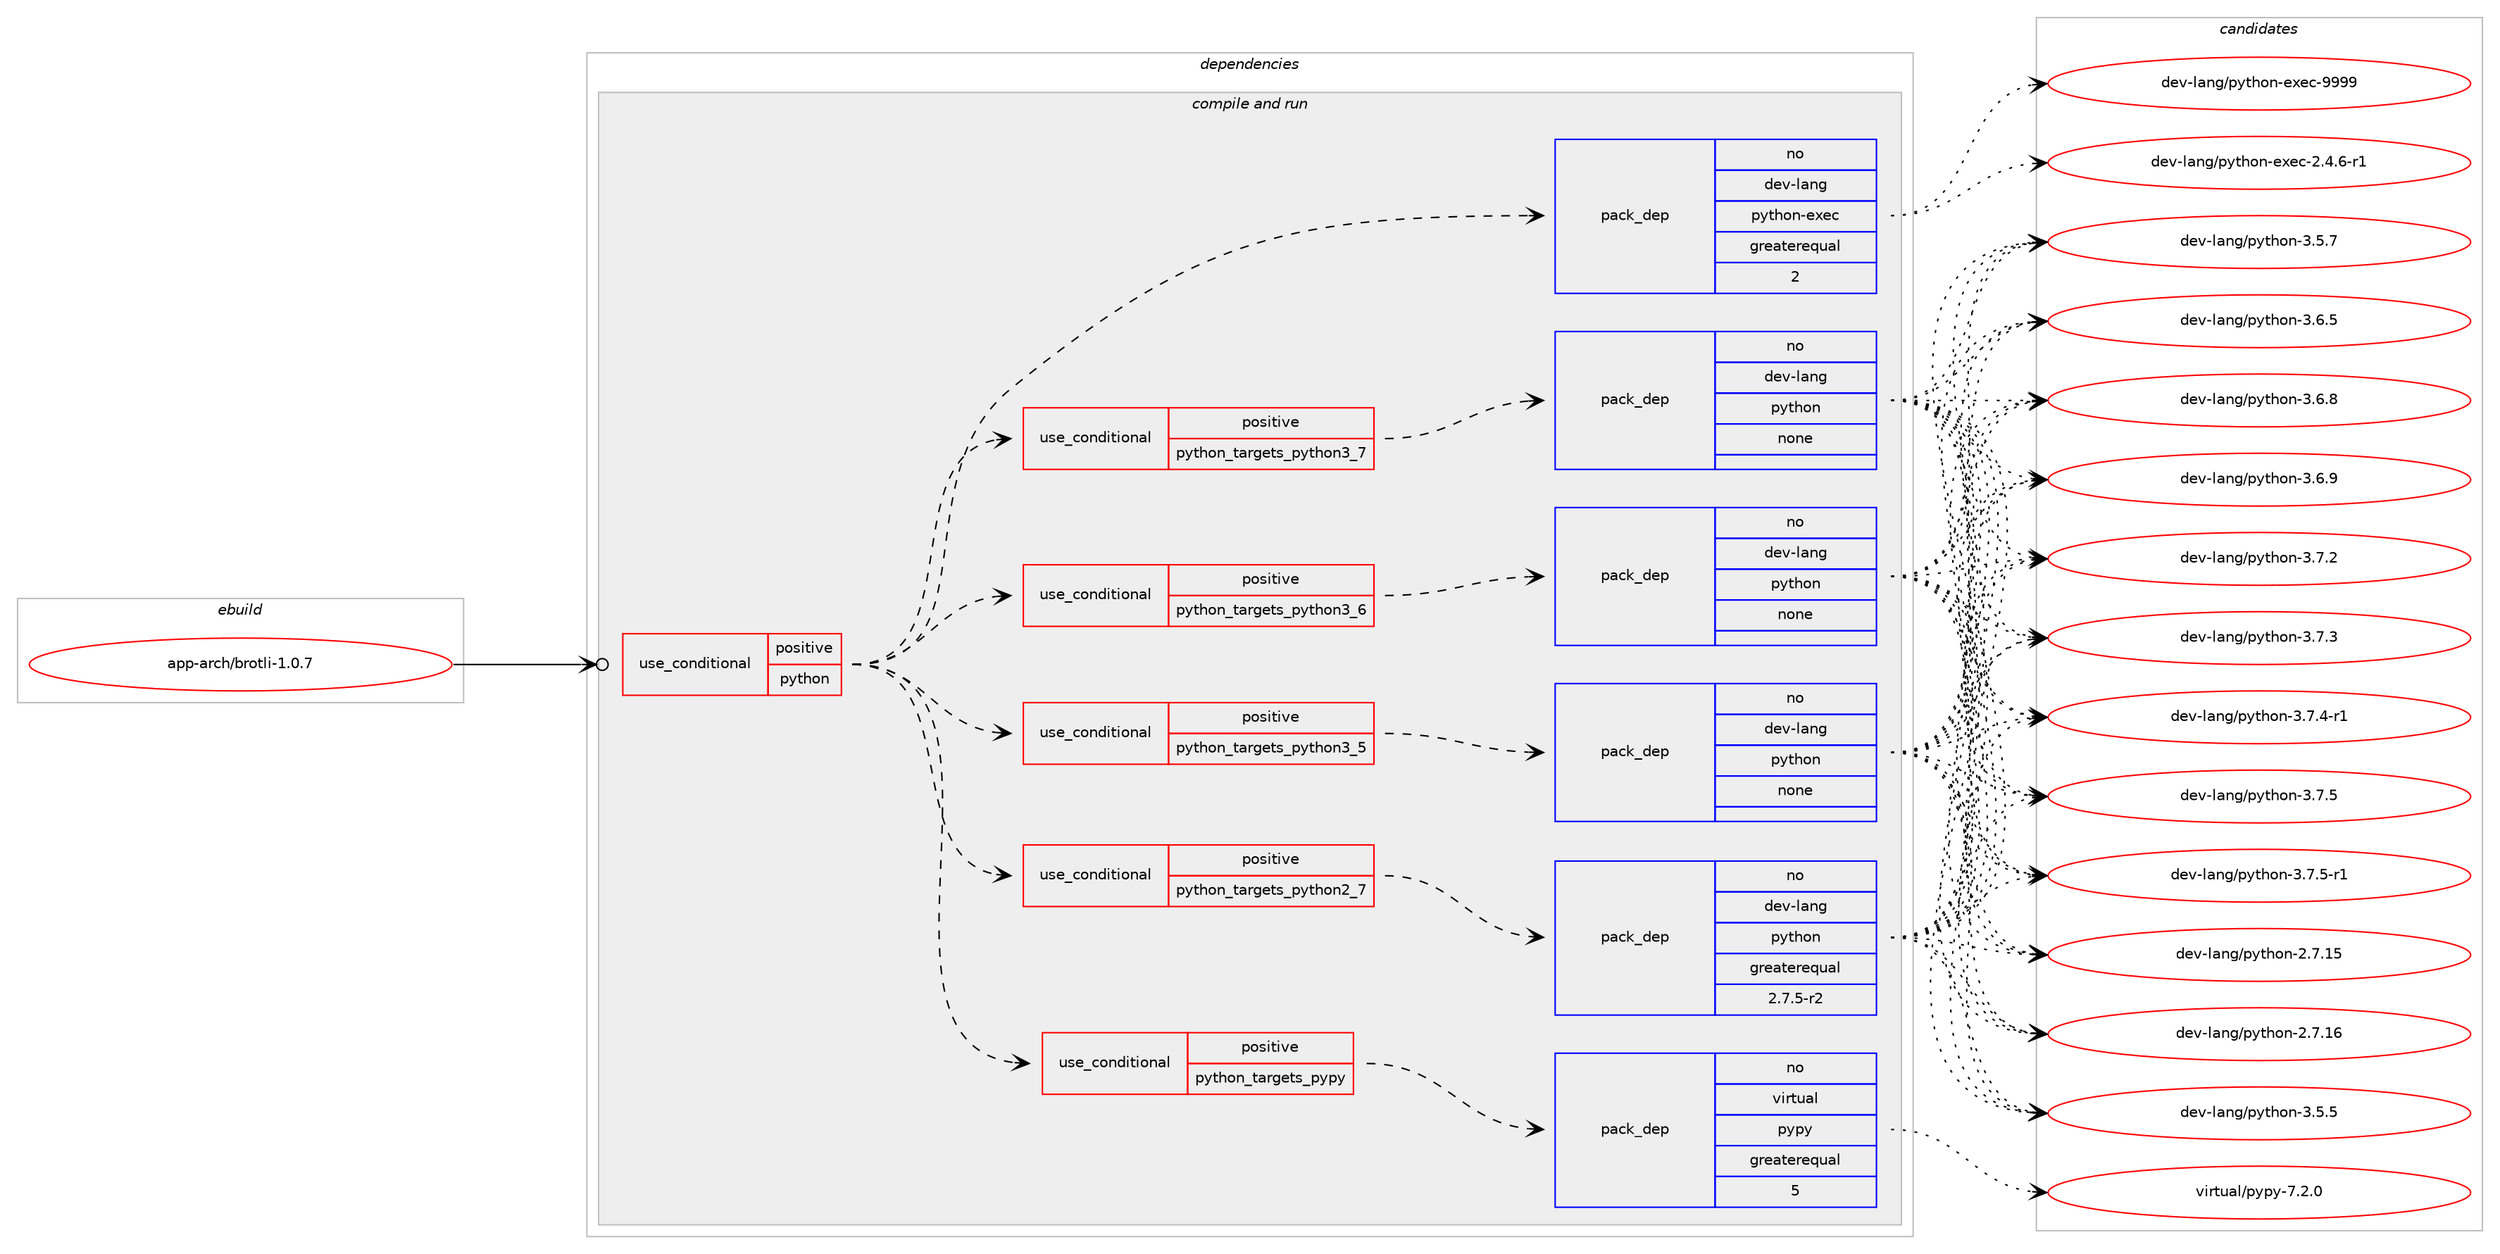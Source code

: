 digraph prolog {

# *************
# Graph options
# *************

newrank=true;
concentrate=true;
compound=true;
graph [rankdir=LR,fontname=Helvetica,fontsize=10,ranksep=1.5];#, ranksep=2.5, nodesep=0.2];
edge  [arrowhead=vee];
node  [fontname=Helvetica,fontsize=10];

# **********
# The ebuild
# **********

subgraph cluster_leftcol {
color=gray;
rank=same;
label=<<i>ebuild</i>>;
id [label="app-arch/brotli-1.0.7", color=red, width=4, href="../app-arch/brotli-1.0.7.svg"];
}

# ****************
# The dependencies
# ****************

subgraph cluster_midcol {
color=gray;
label=<<i>dependencies</i>>;
subgraph cluster_compile {
fillcolor="#eeeeee";
style=filled;
label=<<i>compile</i>>;
}
subgraph cluster_compileandrun {
fillcolor="#eeeeee";
style=filled;
label=<<i>compile and run</i>>;
subgraph cond112587 {
dependency472318 [label=<<TABLE BORDER="0" CELLBORDER="1" CELLSPACING="0" CELLPADDING="4"><TR><TD ROWSPAN="3" CELLPADDING="10">use_conditional</TD></TR><TR><TD>positive</TD></TR><TR><TD>python</TD></TR></TABLE>>, shape=none, color=red];
subgraph cond112588 {
dependency472319 [label=<<TABLE BORDER="0" CELLBORDER="1" CELLSPACING="0" CELLPADDING="4"><TR><TD ROWSPAN="3" CELLPADDING="10">use_conditional</TD></TR><TR><TD>positive</TD></TR><TR><TD>python_targets_pypy</TD></TR></TABLE>>, shape=none, color=red];
subgraph pack351158 {
dependency472320 [label=<<TABLE BORDER="0" CELLBORDER="1" CELLSPACING="0" CELLPADDING="4" WIDTH="220"><TR><TD ROWSPAN="6" CELLPADDING="30">pack_dep</TD></TR><TR><TD WIDTH="110">no</TD></TR><TR><TD>virtual</TD></TR><TR><TD>pypy</TD></TR><TR><TD>greaterequal</TD></TR><TR><TD>5</TD></TR></TABLE>>, shape=none, color=blue];
}
dependency472319:e -> dependency472320:w [weight=20,style="dashed",arrowhead="vee"];
}
dependency472318:e -> dependency472319:w [weight=20,style="dashed",arrowhead="vee"];
subgraph cond112589 {
dependency472321 [label=<<TABLE BORDER="0" CELLBORDER="1" CELLSPACING="0" CELLPADDING="4"><TR><TD ROWSPAN="3" CELLPADDING="10">use_conditional</TD></TR><TR><TD>positive</TD></TR><TR><TD>python_targets_python2_7</TD></TR></TABLE>>, shape=none, color=red];
subgraph pack351159 {
dependency472322 [label=<<TABLE BORDER="0" CELLBORDER="1" CELLSPACING="0" CELLPADDING="4" WIDTH="220"><TR><TD ROWSPAN="6" CELLPADDING="30">pack_dep</TD></TR><TR><TD WIDTH="110">no</TD></TR><TR><TD>dev-lang</TD></TR><TR><TD>python</TD></TR><TR><TD>greaterequal</TD></TR><TR><TD>2.7.5-r2</TD></TR></TABLE>>, shape=none, color=blue];
}
dependency472321:e -> dependency472322:w [weight=20,style="dashed",arrowhead="vee"];
}
dependency472318:e -> dependency472321:w [weight=20,style="dashed",arrowhead="vee"];
subgraph cond112590 {
dependency472323 [label=<<TABLE BORDER="0" CELLBORDER="1" CELLSPACING="0" CELLPADDING="4"><TR><TD ROWSPAN="3" CELLPADDING="10">use_conditional</TD></TR><TR><TD>positive</TD></TR><TR><TD>python_targets_python3_5</TD></TR></TABLE>>, shape=none, color=red];
subgraph pack351160 {
dependency472324 [label=<<TABLE BORDER="0" CELLBORDER="1" CELLSPACING="0" CELLPADDING="4" WIDTH="220"><TR><TD ROWSPAN="6" CELLPADDING="30">pack_dep</TD></TR><TR><TD WIDTH="110">no</TD></TR><TR><TD>dev-lang</TD></TR><TR><TD>python</TD></TR><TR><TD>none</TD></TR><TR><TD></TD></TR></TABLE>>, shape=none, color=blue];
}
dependency472323:e -> dependency472324:w [weight=20,style="dashed",arrowhead="vee"];
}
dependency472318:e -> dependency472323:w [weight=20,style="dashed",arrowhead="vee"];
subgraph cond112591 {
dependency472325 [label=<<TABLE BORDER="0" CELLBORDER="1" CELLSPACING="0" CELLPADDING="4"><TR><TD ROWSPAN="3" CELLPADDING="10">use_conditional</TD></TR><TR><TD>positive</TD></TR><TR><TD>python_targets_python3_6</TD></TR></TABLE>>, shape=none, color=red];
subgraph pack351161 {
dependency472326 [label=<<TABLE BORDER="0" CELLBORDER="1" CELLSPACING="0" CELLPADDING="4" WIDTH="220"><TR><TD ROWSPAN="6" CELLPADDING="30">pack_dep</TD></TR><TR><TD WIDTH="110">no</TD></TR><TR><TD>dev-lang</TD></TR><TR><TD>python</TD></TR><TR><TD>none</TD></TR><TR><TD></TD></TR></TABLE>>, shape=none, color=blue];
}
dependency472325:e -> dependency472326:w [weight=20,style="dashed",arrowhead="vee"];
}
dependency472318:e -> dependency472325:w [weight=20,style="dashed",arrowhead="vee"];
subgraph cond112592 {
dependency472327 [label=<<TABLE BORDER="0" CELLBORDER="1" CELLSPACING="0" CELLPADDING="4"><TR><TD ROWSPAN="3" CELLPADDING="10">use_conditional</TD></TR><TR><TD>positive</TD></TR><TR><TD>python_targets_python3_7</TD></TR></TABLE>>, shape=none, color=red];
subgraph pack351162 {
dependency472328 [label=<<TABLE BORDER="0" CELLBORDER="1" CELLSPACING="0" CELLPADDING="4" WIDTH="220"><TR><TD ROWSPAN="6" CELLPADDING="30">pack_dep</TD></TR><TR><TD WIDTH="110">no</TD></TR><TR><TD>dev-lang</TD></TR><TR><TD>python</TD></TR><TR><TD>none</TD></TR><TR><TD></TD></TR></TABLE>>, shape=none, color=blue];
}
dependency472327:e -> dependency472328:w [weight=20,style="dashed",arrowhead="vee"];
}
dependency472318:e -> dependency472327:w [weight=20,style="dashed",arrowhead="vee"];
subgraph pack351163 {
dependency472329 [label=<<TABLE BORDER="0" CELLBORDER="1" CELLSPACING="0" CELLPADDING="4" WIDTH="220"><TR><TD ROWSPAN="6" CELLPADDING="30">pack_dep</TD></TR><TR><TD WIDTH="110">no</TD></TR><TR><TD>dev-lang</TD></TR><TR><TD>python-exec</TD></TR><TR><TD>greaterequal</TD></TR><TR><TD>2</TD></TR></TABLE>>, shape=none, color=blue];
}
dependency472318:e -> dependency472329:w [weight=20,style="dashed",arrowhead="vee"];
}
id:e -> dependency472318:w [weight=20,style="solid",arrowhead="odotvee"];
}
subgraph cluster_run {
fillcolor="#eeeeee";
style=filled;
label=<<i>run</i>>;
}
}

# **************
# The candidates
# **************

subgraph cluster_choices {
rank=same;
color=gray;
label=<<i>candidates</i>>;

subgraph choice351158 {
color=black;
nodesep=1;
choice1181051141161179710847112121112121455546504648 [label="virtual/pypy-7.2.0", color=red, width=4,href="../virtual/pypy-7.2.0.svg"];
dependency472320:e -> choice1181051141161179710847112121112121455546504648:w [style=dotted,weight="100"];
}
subgraph choice351159 {
color=black;
nodesep=1;
choice10010111845108971101034711212111610411111045504655464953 [label="dev-lang/python-2.7.15", color=red, width=4,href="../dev-lang/python-2.7.15.svg"];
choice10010111845108971101034711212111610411111045504655464954 [label="dev-lang/python-2.7.16", color=red, width=4,href="../dev-lang/python-2.7.16.svg"];
choice100101118451089711010347112121116104111110455146534653 [label="dev-lang/python-3.5.5", color=red, width=4,href="../dev-lang/python-3.5.5.svg"];
choice100101118451089711010347112121116104111110455146534655 [label="dev-lang/python-3.5.7", color=red, width=4,href="../dev-lang/python-3.5.7.svg"];
choice100101118451089711010347112121116104111110455146544653 [label="dev-lang/python-3.6.5", color=red, width=4,href="../dev-lang/python-3.6.5.svg"];
choice100101118451089711010347112121116104111110455146544656 [label="dev-lang/python-3.6.8", color=red, width=4,href="../dev-lang/python-3.6.8.svg"];
choice100101118451089711010347112121116104111110455146544657 [label="dev-lang/python-3.6.9", color=red, width=4,href="../dev-lang/python-3.6.9.svg"];
choice100101118451089711010347112121116104111110455146554650 [label="dev-lang/python-3.7.2", color=red, width=4,href="../dev-lang/python-3.7.2.svg"];
choice100101118451089711010347112121116104111110455146554651 [label="dev-lang/python-3.7.3", color=red, width=4,href="../dev-lang/python-3.7.3.svg"];
choice1001011184510897110103471121211161041111104551465546524511449 [label="dev-lang/python-3.7.4-r1", color=red, width=4,href="../dev-lang/python-3.7.4-r1.svg"];
choice100101118451089711010347112121116104111110455146554653 [label="dev-lang/python-3.7.5", color=red, width=4,href="../dev-lang/python-3.7.5.svg"];
choice1001011184510897110103471121211161041111104551465546534511449 [label="dev-lang/python-3.7.5-r1", color=red, width=4,href="../dev-lang/python-3.7.5-r1.svg"];
dependency472322:e -> choice10010111845108971101034711212111610411111045504655464953:w [style=dotted,weight="100"];
dependency472322:e -> choice10010111845108971101034711212111610411111045504655464954:w [style=dotted,weight="100"];
dependency472322:e -> choice100101118451089711010347112121116104111110455146534653:w [style=dotted,weight="100"];
dependency472322:e -> choice100101118451089711010347112121116104111110455146534655:w [style=dotted,weight="100"];
dependency472322:e -> choice100101118451089711010347112121116104111110455146544653:w [style=dotted,weight="100"];
dependency472322:e -> choice100101118451089711010347112121116104111110455146544656:w [style=dotted,weight="100"];
dependency472322:e -> choice100101118451089711010347112121116104111110455146544657:w [style=dotted,weight="100"];
dependency472322:e -> choice100101118451089711010347112121116104111110455146554650:w [style=dotted,weight="100"];
dependency472322:e -> choice100101118451089711010347112121116104111110455146554651:w [style=dotted,weight="100"];
dependency472322:e -> choice1001011184510897110103471121211161041111104551465546524511449:w [style=dotted,weight="100"];
dependency472322:e -> choice100101118451089711010347112121116104111110455146554653:w [style=dotted,weight="100"];
dependency472322:e -> choice1001011184510897110103471121211161041111104551465546534511449:w [style=dotted,weight="100"];
}
subgraph choice351160 {
color=black;
nodesep=1;
choice10010111845108971101034711212111610411111045504655464953 [label="dev-lang/python-2.7.15", color=red, width=4,href="../dev-lang/python-2.7.15.svg"];
choice10010111845108971101034711212111610411111045504655464954 [label="dev-lang/python-2.7.16", color=red, width=4,href="../dev-lang/python-2.7.16.svg"];
choice100101118451089711010347112121116104111110455146534653 [label="dev-lang/python-3.5.5", color=red, width=4,href="../dev-lang/python-3.5.5.svg"];
choice100101118451089711010347112121116104111110455146534655 [label="dev-lang/python-3.5.7", color=red, width=4,href="../dev-lang/python-3.5.7.svg"];
choice100101118451089711010347112121116104111110455146544653 [label="dev-lang/python-3.6.5", color=red, width=4,href="../dev-lang/python-3.6.5.svg"];
choice100101118451089711010347112121116104111110455146544656 [label="dev-lang/python-3.6.8", color=red, width=4,href="../dev-lang/python-3.6.8.svg"];
choice100101118451089711010347112121116104111110455146544657 [label="dev-lang/python-3.6.9", color=red, width=4,href="../dev-lang/python-3.6.9.svg"];
choice100101118451089711010347112121116104111110455146554650 [label="dev-lang/python-3.7.2", color=red, width=4,href="../dev-lang/python-3.7.2.svg"];
choice100101118451089711010347112121116104111110455146554651 [label="dev-lang/python-3.7.3", color=red, width=4,href="../dev-lang/python-3.7.3.svg"];
choice1001011184510897110103471121211161041111104551465546524511449 [label="dev-lang/python-3.7.4-r1", color=red, width=4,href="../dev-lang/python-3.7.4-r1.svg"];
choice100101118451089711010347112121116104111110455146554653 [label="dev-lang/python-3.7.5", color=red, width=4,href="../dev-lang/python-3.7.5.svg"];
choice1001011184510897110103471121211161041111104551465546534511449 [label="dev-lang/python-3.7.5-r1", color=red, width=4,href="../dev-lang/python-3.7.5-r1.svg"];
dependency472324:e -> choice10010111845108971101034711212111610411111045504655464953:w [style=dotted,weight="100"];
dependency472324:e -> choice10010111845108971101034711212111610411111045504655464954:w [style=dotted,weight="100"];
dependency472324:e -> choice100101118451089711010347112121116104111110455146534653:w [style=dotted,weight="100"];
dependency472324:e -> choice100101118451089711010347112121116104111110455146534655:w [style=dotted,weight="100"];
dependency472324:e -> choice100101118451089711010347112121116104111110455146544653:w [style=dotted,weight="100"];
dependency472324:e -> choice100101118451089711010347112121116104111110455146544656:w [style=dotted,weight="100"];
dependency472324:e -> choice100101118451089711010347112121116104111110455146544657:w [style=dotted,weight="100"];
dependency472324:e -> choice100101118451089711010347112121116104111110455146554650:w [style=dotted,weight="100"];
dependency472324:e -> choice100101118451089711010347112121116104111110455146554651:w [style=dotted,weight="100"];
dependency472324:e -> choice1001011184510897110103471121211161041111104551465546524511449:w [style=dotted,weight="100"];
dependency472324:e -> choice100101118451089711010347112121116104111110455146554653:w [style=dotted,weight="100"];
dependency472324:e -> choice1001011184510897110103471121211161041111104551465546534511449:w [style=dotted,weight="100"];
}
subgraph choice351161 {
color=black;
nodesep=1;
choice10010111845108971101034711212111610411111045504655464953 [label="dev-lang/python-2.7.15", color=red, width=4,href="../dev-lang/python-2.7.15.svg"];
choice10010111845108971101034711212111610411111045504655464954 [label="dev-lang/python-2.7.16", color=red, width=4,href="../dev-lang/python-2.7.16.svg"];
choice100101118451089711010347112121116104111110455146534653 [label="dev-lang/python-3.5.5", color=red, width=4,href="../dev-lang/python-3.5.5.svg"];
choice100101118451089711010347112121116104111110455146534655 [label="dev-lang/python-3.5.7", color=red, width=4,href="../dev-lang/python-3.5.7.svg"];
choice100101118451089711010347112121116104111110455146544653 [label="dev-lang/python-3.6.5", color=red, width=4,href="../dev-lang/python-3.6.5.svg"];
choice100101118451089711010347112121116104111110455146544656 [label="dev-lang/python-3.6.8", color=red, width=4,href="../dev-lang/python-3.6.8.svg"];
choice100101118451089711010347112121116104111110455146544657 [label="dev-lang/python-3.6.9", color=red, width=4,href="../dev-lang/python-3.6.9.svg"];
choice100101118451089711010347112121116104111110455146554650 [label="dev-lang/python-3.7.2", color=red, width=4,href="../dev-lang/python-3.7.2.svg"];
choice100101118451089711010347112121116104111110455146554651 [label="dev-lang/python-3.7.3", color=red, width=4,href="../dev-lang/python-3.7.3.svg"];
choice1001011184510897110103471121211161041111104551465546524511449 [label="dev-lang/python-3.7.4-r1", color=red, width=4,href="../dev-lang/python-3.7.4-r1.svg"];
choice100101118451089711010347112121116104111110455146554653 [label="dev-lang/python-3.7.5", color=red, width=4,href="../dev-lang/python-3.7.5.svg"];
choice1001011184510897110103471121211161041111104551465546534511449 [label="dev-lang/python-3.7.5-r1", color=red, width=4,href="../dev-lang/python-3.7.5-r1.svg"];
dependency472326:e -> choice10010111845108971101034711212111610411111045504655464953:w [style=dotted,weight="100"];
dependency472326:e -> choice10010111845108971101034711212111610411111045504655464954:w [style=dotted,weight="100"];
dependency472326:e -> choice100101118451089711010347112121116104111110455146534653:w [style=dotted,weight="100"];
dependency472326:e -> choice100101118451089711010347112121116104111110455146534655:w [style=dotted,weight="100"];
dependency472326:e -> choice100101118451089711010347112121116104111110455146544653:w [style=dotted,weight="100"];
dependency472326:e -> choice100101118451089711010347112121116104111110455146544656:w [style=dotted,weight="100"];
dependency472326:e -> choice100101118451089711010347112121116104111110455146544657:w [style=dotted,weight="100"];
dependency472326:e -> choice100101118451089711010347112121116104111110455146554650:w [style=dotted,weight="100"];
dependency472326:e -> choice100101118451089711010347112121116104111110455146554651:w [style=dotted,weight="100"];
dependency472326:e -> choice1001011184510897110103471121211161041111104551465546524511449:w [style=dotted,weight="100"];
dependency472326:e -> choice100101118451089711010347112121116104111110455146554653:w [style=dotted,weight="100"];
dependency472326:e -> choice1001011184510897110103471121211161041111104551465546534511449:w [style=dotted,weight="100"];
}
subgraph choice351162 {
color=black;
nodesep=1;
choice10010111845108971101034711212111610411111045504655464953 [label="dev-lang/python-2.7.15", color=red, width=4,href="../dev-lang/python-2.7.15.svg"];
choice10010111845108971101034711212111610411111045504655464954 [label="dev-lang/python-2.7.16", color=red, width=4,href="../dev-lang/python-2.7.16.svg"];
choice100101118451089711010347112121116104111110455146534653 [label="dev-lang/python-3.5.5", color=red, width=4,href="../dev-lang/python-3.5.5.svg"];
choice100101118451089711010347112121116104111110455146534655 [label="dev-lang/python-3.5.7", color=red, width=4,href="../dev-lang/python-3.5.7.svg"];
choice100101118451089711010347112121116104111110455146544653 [label="dev-lang/python-3.6.5", color=red, width=4,href="../dev-lang/python-3.6.5.svg"];
choice100101118451089711010347112121116104111110455146544656 [label="dev-lang/python-3.6.8", color=red, width=4,href="../dev-lang/python-3.6.8.svg"];
choice100101118451089711010347112121116104111110455146544657 [label="dev-lang/python-3.6.9", color=red, width=4,href="../dev-lang/python-3.6.9.svg"];
choice100101118451089711010347112121116104111110455146554650 [label="dev-lang/python-3.7.2", color=red, width=4,href="../dev-lang/python-3.7.2.svg"];
choice100101118451089711010347112121116104111110455146554651 [label="dev-lang/python-3.7.3", color=red, width=4,href="../dev-lang/python-3.7.3.svg"];
choice1001011184510897110103471121211161041111104551465546524511449 [label="dev-lang/python-3.7.4-r1", color=red, width=4,href="../dev-lang/python-3.7.4-r1.svg"];
choice100101118451089711010347112121116104111110455146554653 [label="dev-lang/python-3.7.5", color=red, width=4,href="../dev-lang/python-3.7.5.svg"];
choice1001011184510897110103471121211161041111104551465546534511449 [label="dev-lang/python-3.7.5-r1", color=red, width=4,href="../dev-lang/python-3.7.5-r1.svg"];
dependency472328:e -> choice10010111845108971101034711212111610411111045504655464953:w [style=dotted,weight="100"];
dependency472328:e -> choice10010111845108971101034711212111610411111045504655464954:w [style=dotted,weight="100"];
dependency472328:e -> choice100101118451089711010347112121116104111110455146534653:w [style=dotted,weight="100"];
dependency472328:e -> choice100101118451089711010347112121116104111110455146534655:w [style=dotted,weight="100"];
dependency472328:e -> choice100101118451089711010347112121116104111110455146544653:w [style=dotted,weight="100"];
dependency472328:e -> choice100101118451089711010347112121116104111110455146544656:w [style=dotted,weight="100"];
dependency472328:e -> choice100101118451089711010347112121116104111110455146544657:w [style=dotted,weight="100"];
dependency472328:e -> choice100101118451089711010347112121116104111110455146554650:w [style=dotted,weight="100"];
dependency472328:e -> choice100101118451089711010347112121116104111110455146554651:w [style=dotted,weight="100"];
dependency472328:e -> choice1001011184510897110103471121211161041111104551465546524511449:w [style=dotted,weight="100"];
dependency472328:e -> choice100101118451089711010347112121116104111110455146554653:w [style=dotted,weight="100"];
dependency472328:e -> choice1001011184510897110103471121211161041111104551465546534511449:w [style=dotted,weight="100"];
}
subgraph choice351163 {
color=black;
nodesep=1;
choice10010111845108971101034711212111610411111045101120101994550465246544511449 [label="dev-lang/python-exec-2.4.6-r1", color=red, width=4,href="../dev-lang/python-exec-2.4.6-r1.svg"];
choice10010111845108971101034711212111610411111045101120101994557575757 [label="dev-lang/python-exec-9999", color=red, width=4,href="../dev-lang/python-exec-9999.svg"];
dependency472329:e -> choice10010111845108971101034711212111610411111045101120101994550465246544511449:w [style=dotted,weight="100"];
dependency472329:e -> choice10010111845108971101034711212111610411111045101120101994557575757:w [style=dotted,weight="100"];
}
}

}
